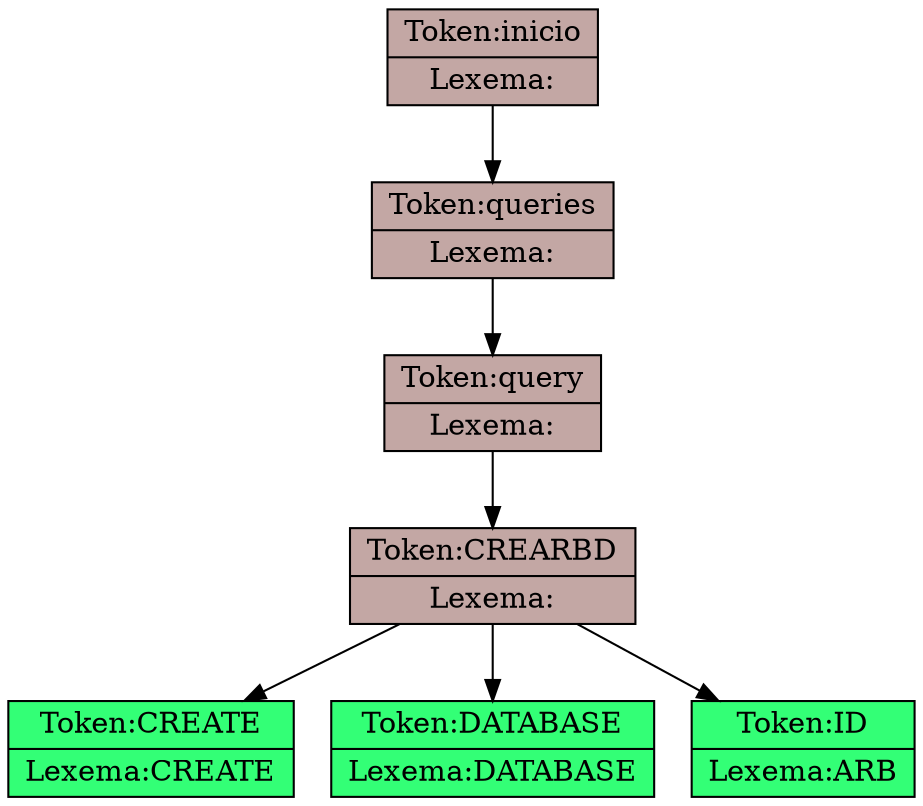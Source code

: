 digraph d {
nodo205751272 [shape=record,style=filled,fillcolor="#C3A7A4",label="{Token:inicio|Lexema:}"];
nodo205750840 [shape=record,style=filled,fillcolor="#C3A7A4",label="{Token:queries|Lexema:}"];
nodo205751056 [shape=record,style=filled,fillcolor="#C3A7A4",label="{Token:query|Lexema:}"];
nodo205751080 [shape=record,style=filled,fillcolor="#C3A7A4",label="{Token:CREARBD|Lexema:}"];
nodo205751128 [shape=record,style=filled,fillcolor="#33FF76",label="{Token:CREATE|Lexema:CREATE}"];
nodo205751080 -> nodo205751128;
nodo205751176 [shape=record,style=filled,fillcolor="#33FF76",label="{Token:DATABASE|Lexema:DATABASE}"];
nodo205751080 -> nodo205751176;
nodo205751224 [shape=record,style=filled,fillcolor="#33FF76",label="{Token:ID|Lexema:ARB}"];
nodo205751080 -> nodo205751224;
nodo205751056 -> nodo205751080;
nodo205750840 -> nodo205751056;
nodo205751272 -> nodo205750840;

}